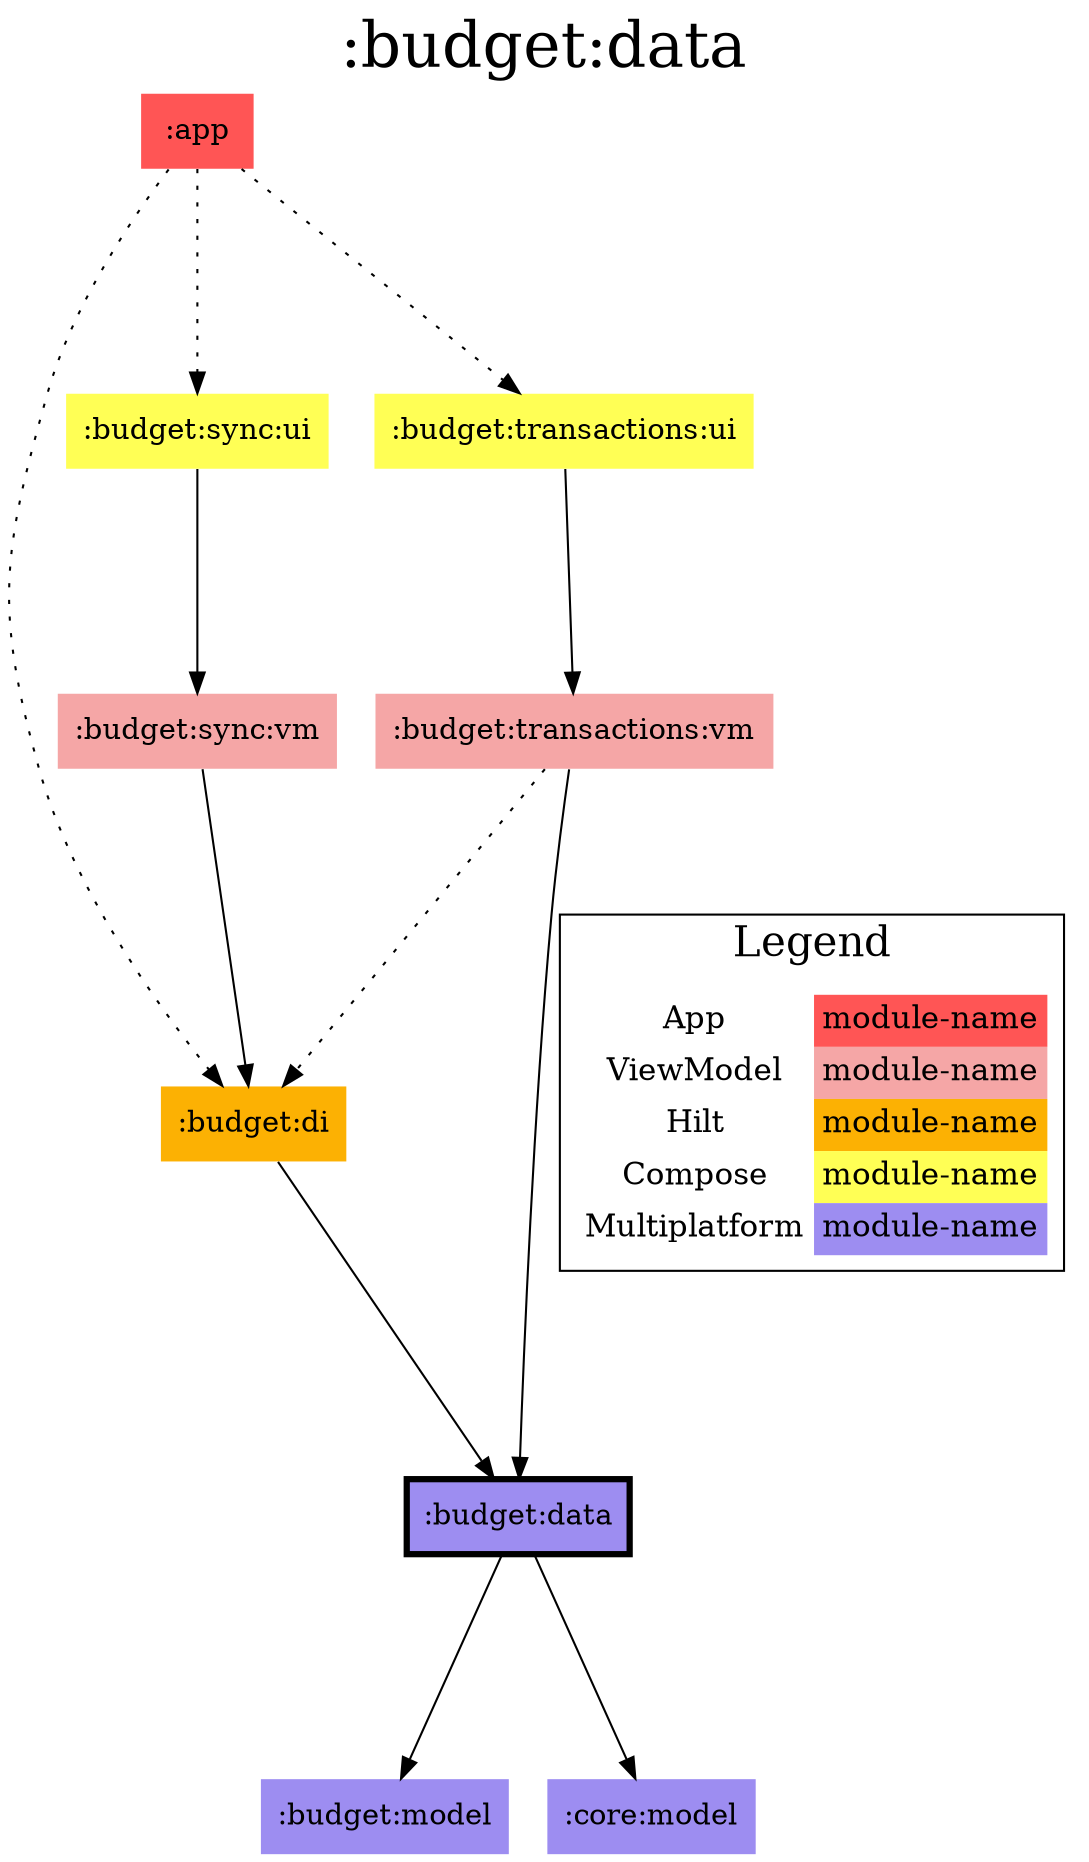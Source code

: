 digraph {
edge ["dir"="forward"]
graph ["dpi"="100","label"=":budget:data","labelloc"="t","fontsize"="30","ranksep"="1.5","rankdir"="TB"]
node ["style"="filled"]
":app" ["fillcolor"="#FF5555","shape"="none"]
":budget:data" ["fillcolor"="#9D8DF1","color"="black","penwidth"="3","shape"="box"]
":budget:di" ["fillcolor"="#FCB103","shape"="none"]
":budget:model" ["fillcolor"="#9D8DF1","shape"="none"]
":budget:sync:ui" ["fillcolor"="#FFFF55","shape"="none"]
":budget:sync:vm" ["fillcolor"="#F5A6A6","shape"="none"]
":budget:transactions:ui" ["fillcolor"="#FFFF55","shape"="none"]
":budget:transactions:vm" ["fillcolor"="#F5A6A6","shape"="none"]
":core:model" ["fillcolor"="#9D8DF1","shape"="none"]
{
edge ["dir"="none"]
graph ["rank"="same"]
":budget:data"
}
":app" -> ":budget:di" ["style"="dotted"]
":app" -> ":budget:sync:ui" ["style"="dotted"]
":app" -> ":budget:transactions:ui" ["style"="dotted"]
":budget:data" -> ":budget:model"
":budget:data" -> ":core:model"
":budget:di" -> ":budget:data"
":budget:sync:ui" -> ":budget:sync:vm"
":budget:sync:vm" -> ":budget:di"
":budget:transactions:ui" -> ":budget:transactions:vm"
":budget:transactions:vm" -> ":budget:data"
":budget:transactions:vm" -> ":budget:di" ["style"="dotted"]
subgraph "cluster_legend" {
edge ["dir"="none"]
graph ["label"="Legend","fontsize"="20"]
"Legend" ["style"="filled","fillcolor"="#FFFFFF","shape"="none","margin"="0","fontsize"="15","label"=<
<TABLE BORDER="0" CELLBORDER="0" CELLSPACING="0" CELLPADDING="4">
<TR><TD>App</TD><TD BGCOLOR="#FF5555">module-name</TD></TR>
<TR><TD>ViewModel</TD><TD BGCOLOR="#F5A6A6">module-name</TD></TR>
<TR><TD>Hilt</TD><TD BGCOLOR="#FCB103">module-name</TD></TR>
<TR><TD>Compose</TD><TD BGCOLOR="#FFFF55">module-name</TD></TR>
<TR><TD>Multiplatform</TD><TD BGCOLOR="#9D8DF1">module-name</TD></TR>
</TABLE>
>]
} -> ":budget:data" ["style"="invis"]
}
